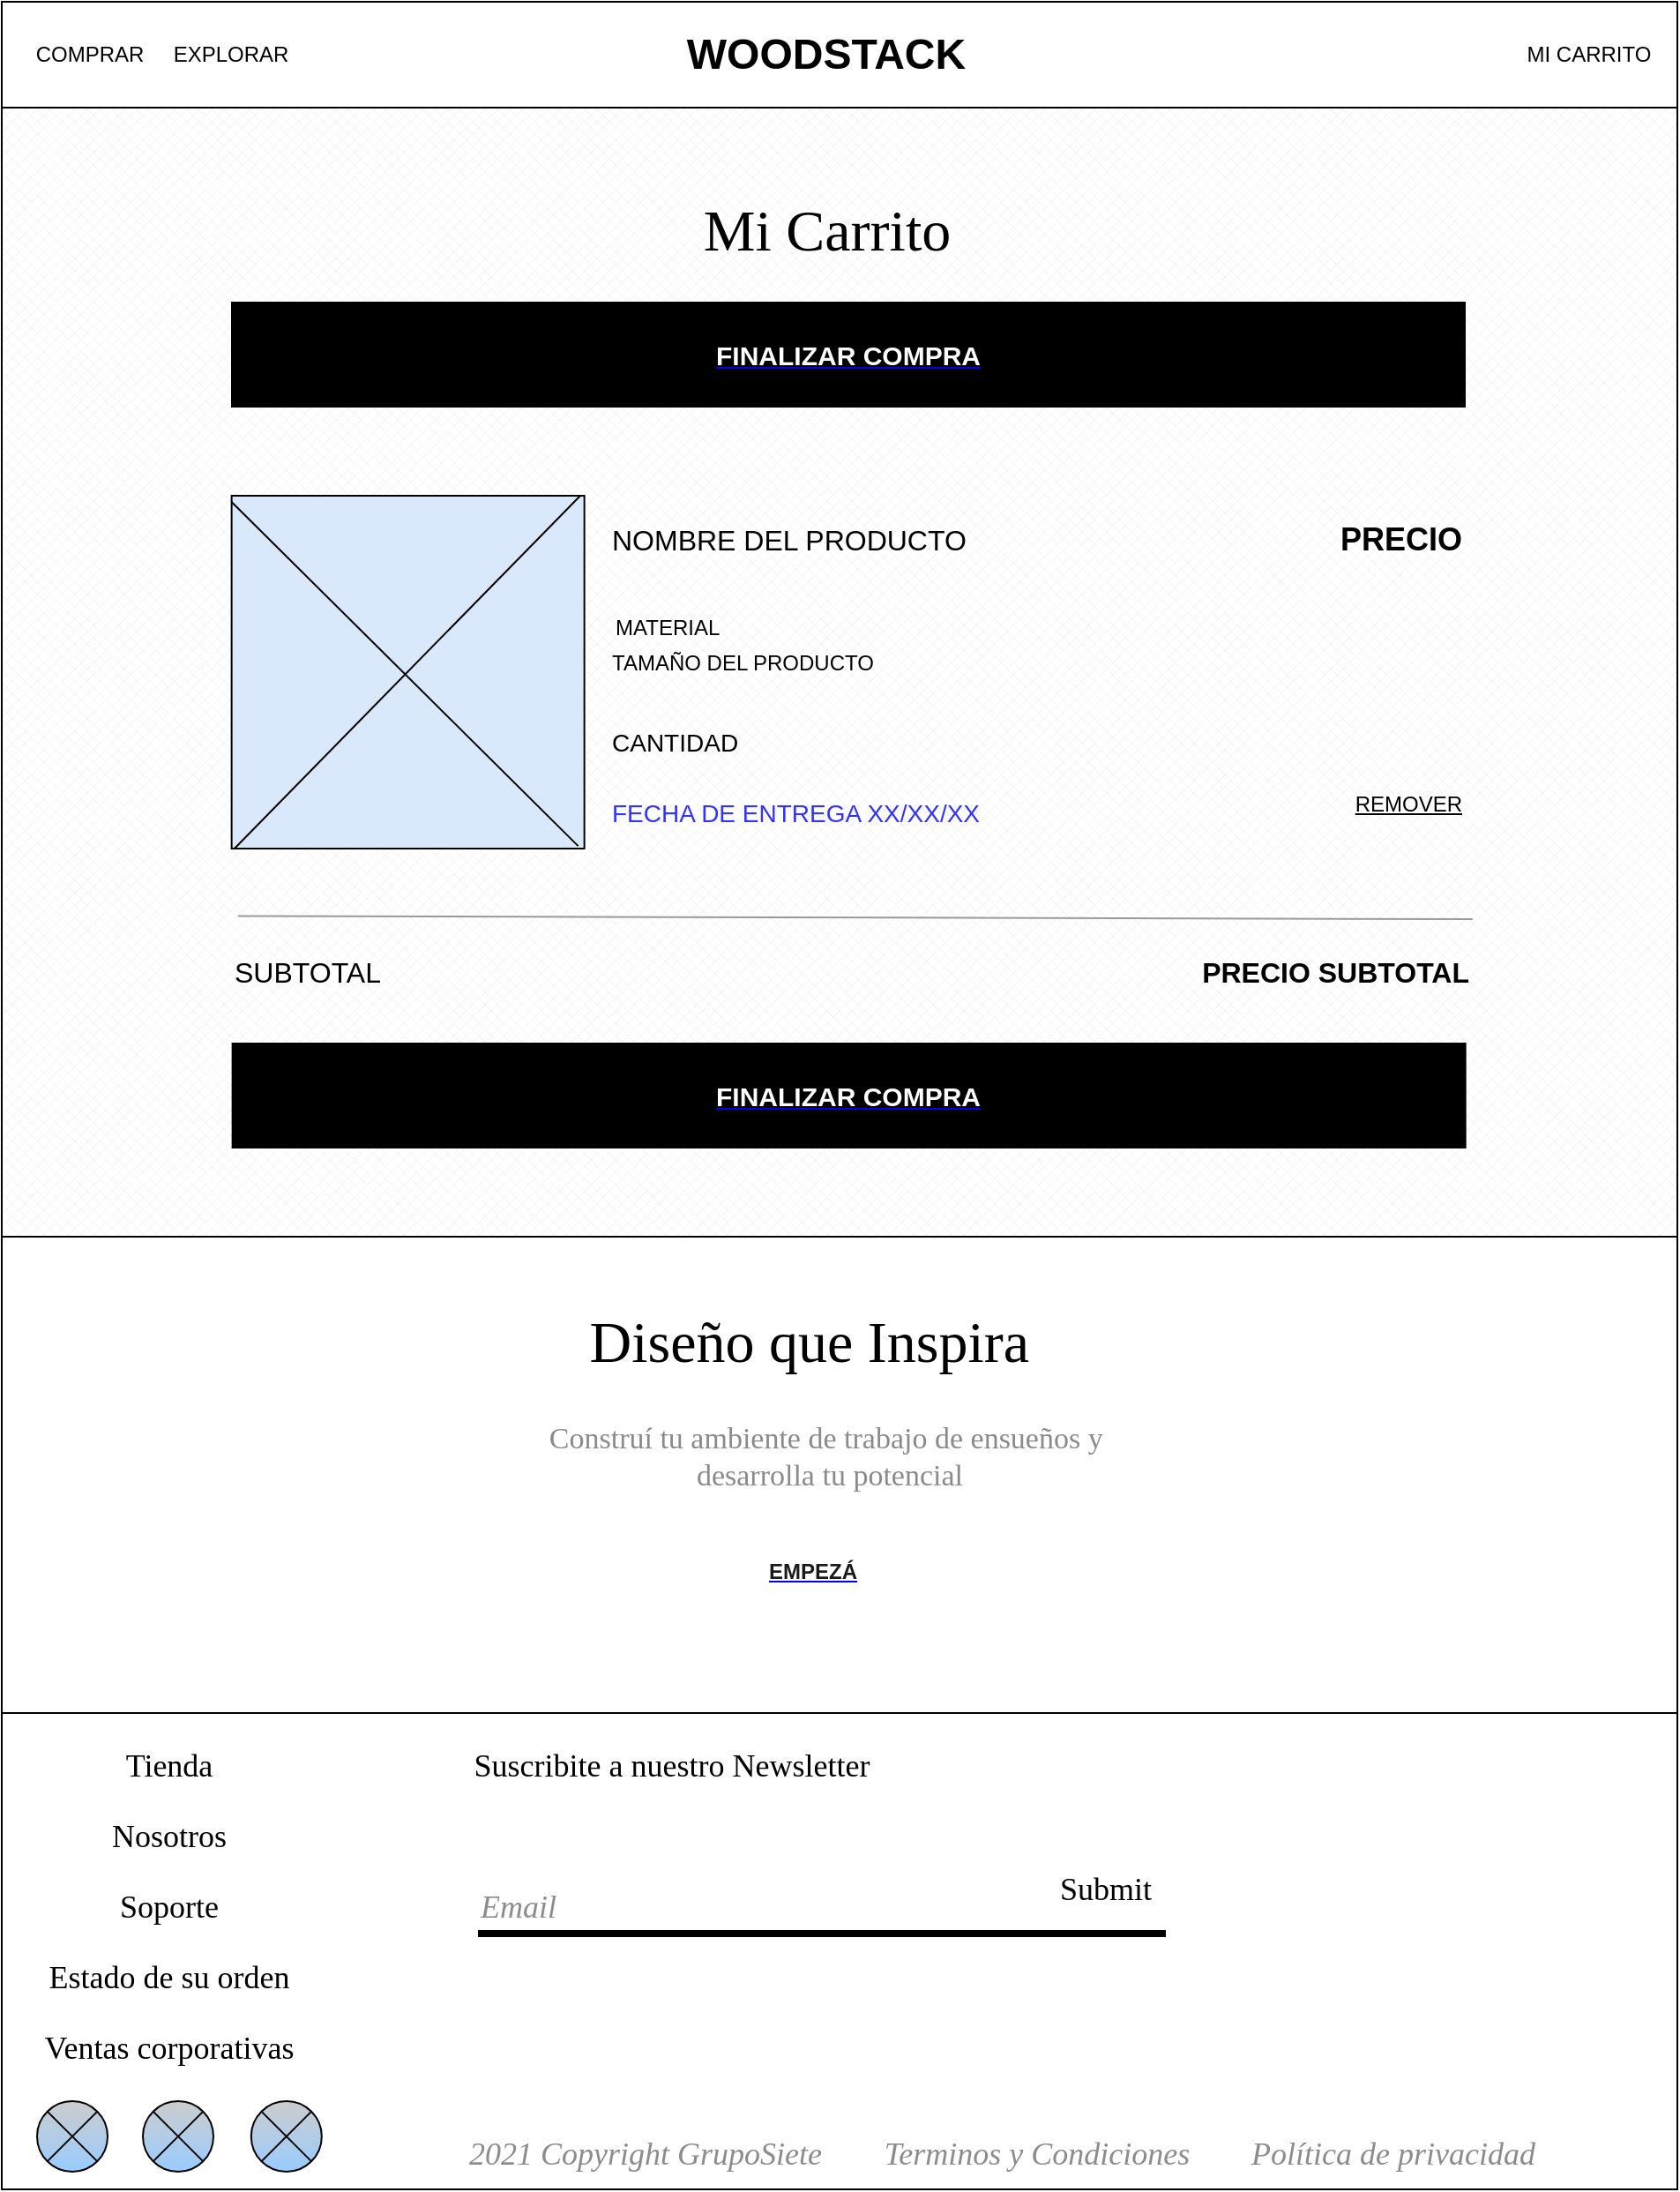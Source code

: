 <mxfile version="15.0.6" type="github"><diagram id="USe4JFsGSa7sNYRFQ6wo" name="Page-1"><mxGraphModel dx="2586" dy="964" grid="1" gridSize="10" guides="1" tooltips="1" connect="1" arrows="1" fold="1" page="1" pageScale="1" pageWidth="850" pageHeight="1100" math="0" shadow="0"><root><mxCell id="0"/><mxCell id="1" parent="0"/><mxCell id="Z_aT51mVQ_p7hwiLcuFR-1" value="" style="rounded=0;whiteSpace=wrap;html=1;" parent="1" vertex="1"><mxGeometry x="-100" width="950" height="60" as="geometry"/></mxCell><mxCell id="Z_aT51mVQ_p7hwiLcuFR-2" value="MI CARRITO&lt;br&gt;" style="text;html=1;strokeColor=none;fillColor=none;align=center;verticalAlign=middle;whiteSpace=wrap;rounded=0;" parent="1" vertex="1"><mxGeometry x="760" y="20" width="80" height="20" as="geometry"/></mxCell><mxCell id="Z_aT51mVQ_p7hwiLcuFR-3" value="&lt;h1&gt;WOODSTACK&lt;/h1&gt;" style="text;html=1;strokeColor=none;fillColor=none;align=center;verticalAlign=middle;whiteSpace=wrap;rounded=0;" parent="1" vertex="1"><mxGeometry x="280" y="15" width="175" height="30" as="geometry"/></mxCell><mxCell id="Z_aT51mVQ_p7hwiLcuFR-4" value="COMPRAR" style="text;html=1;strokeColor=none;fillColor=none;align=center;verticalAlign=middle;whiteSpace=wrap;rounded=0;" parent="1" vertex="1"><mxGeometry x="-90" y="20" width="80" height="20" as="geometry"/></mxCell><mxCell id="Z_aT51mVQ_p7hwiLcuFR-5" value="EXPLORAR" style="text;html=1;strokeColor=none;fillColor=none;align=center;verticalAlign=middle;whiteSpace=wrap;rounded=0;" parent="1" vertex="1"><mxGeometry x="-10" y="20" width="80" height="20" as="geometry"/></mxCell><mxCell id="Z_aT51mVQ_p7hwiLcuFR-12" value="" style="verticalLabelPosition=bottom;verticalAlign=top;html=1;shape=mxgraph.basic.patternFillRect;fillStyle=diagGrid;step=5;fillStrokeWidth=0.2;fillStrokeColor=#dddddd;" parent="1" vertex="1"><mxGeometry x="-100" y="60" width="950" height="640" as="geometry"/></mxCell><mxCell id="Z_aT51mVQ_p7hwiLcuFR-13" value="Mi Carrito" style="text;strokeColor=none;fillColor=none;html=1;fontSize=33;fontStyle=0;verticalAlign=middle;align=center;fontFamily=Lucida Console;whiteSpace=wrap;" parent="1" vertex="1"><mxGeometry x="195.63" y="110" width="343.75" height="40" as="geometry"/></mxCell><UserObject label="&lt;font color=&quot;#ffffff&quot;&gt;&lt;span style=&quot;font-size: 15px ; background-color: rgb(0 , 0 , 0)&quot;&gt;&lt;b&gt;FINALIZAR COMPRA&lt;/b&gt;&lt;/span&gt;&lt;/font&gt;" link="https://www.draw.io" id="Z_aT51mVQ_p7hwiLcuFR-16"><mxCell style="text;html=1;strokeColor=none;whiteSpace=wrap;align=center;verticalAlign=middle;fontColor=#0000EE;fontStyle=4;fillColor=#000000;" parent="1" vertex="1"><mxGeometry x="30" y="170" width="700" height="60" as="geometry"/></mxCell></UserObject><mxCell id="Z_aT51mVQ_p7hwiLcuFR-20" value="" style="rounded=0;whiteSpace=wrap;html=1;" parent="1" vertex="1"><mxGeometry x="-100" y="700" width="950" height="270" as="geometry"/></mxCell><mxCell id="Z_aT51mVQ_p7hwiLcuFR-21" value="Diseño que Inspira&amp;nbsp;" style="text;html=1;strokeColor=none;fillColor=none;align=center;verticalAlign=middle;whiteSpace=wrap;rounded=0;fontSize=33;fontFamily=Lucida Console;" parent="1" vertex="1"><mxGeometry x="230.32" y="740" width="264.37" height="40" as="geometry"/></mxCell><mxCell id="Z_aT51mVQ_p7hwiLcuFR-22" value="Construí tu ambiente de trabajo de ensueños &lt;span style=&quot;white-space: pre ; font-size: 17px&quot;&gt;y &lt;br/&gt;desarrolla tu potencial&lt;/span&gt;" style="text;html=1;strokeColor=none;fillColor=none;align=center;verticalAlign=middle;whiteSpace=wrap;rounded=0;fontFamily=Tahoma;fontSize=17;fontColor=#8A8A8A;" parent="1" vertex="1"><mxGeometry x="184.38" y="790" width="371.24" height="70" as="geometry"/></mxCell><UserObject label="&lt;font color=&quot;#1a1a1a&quot;&gt;&lt;b&gt;EMPEZÁ&lt;/b&gt;&lt;/font&gt;" link="https://www.draw.io" id="Z_aT51mVQ_p7hwiLcuFR-23"><mxCell style="text;html=1;strokeColor=none;fillColor=none;whiteSpace=wrap;align=center;verticalAlign=middle;fontColor=#0000EE;fontStyle=4;" parent="1" vertex="1"><mxGeometry x="199.99" y="870" width="320" height="40" as="geometry"/></mxCell></UserObject><mxCell id="Z_aT51mVQ_p7hwiLcuFR-68" value="" style="rounded=0;whiteSpace=wrap;html=1;" parent="1" vertex="1"><mxGeometry x="-100" y="970" width="950" height="270" as="geometry"/></mxCell><mxCell id="Z_aT51mVQ_p7hwiLcuFR-69" value="Tienda" style="text;html=1;strokeColor=none;fillColor=none;align=center;verticalAlign=middle;whiteSpace=wrap;rounded=0;fontSize=18;fontFamily=Lucida Console;" parent="1" vertex="1"><mxGeometry x="-100" y="980" width="190" height="40" as="geometry"/></mxCell><mxCell id="Z_aT51mVQ_p7hwiLcuFR-70" value="Nosotros" style="text;html=1;strokeColor=none;fillColor=none;align=center;verticalAlign=middle;whiteSpace=wrap;rounded=0;fontSize=18;fontFamily=Lucida Console;" parent="1" vertex="1"><mxGeometry x="-100" y="1020" width="190" height="40" as="geometry"/></mxCell><mxCell id="Z_aT51mVQ_p7hwiLcuFR-71" value="Soporte" style="text;html=1;strokeColor=none;fillColor=none;align=center;verticalAlign=middle;whiteSpace=wrap;rounded=0;fontSize=18;fontFamily=Lucida Console;" parent="1" vertex="1"><mxGeometry x="-100" y="1060" width="190" height="40" as="geometry"/></mxCell><mxCell id="Z_aT51mVQ_p7hwiLcuFR-72" value="Estado de su orden" style="text;html=1;strokeColor=none;fillColor=none;align=center;verticalAlign=middle;whiteSpace=wrap;rounded=0;fontSize=18;fontFamily=Lucida Console;" parent="1" vertex="1"><mxGeometry x="-100" y="1100" width="190" height="40" as="geometry"/></mxCell><mxCell id="Z_aT51mVQ_p7hwiLcuFR-73" value="Ventas corporativas" style="text;html=1;strokeColor=none;fillColor=none;align=center;verticalAlign=middle;whiteSpace=wrap;rounded=0;fontSize=18;fontFamily=Lucida Console;" parent="1" vertex="1"><mxGeometry x="-100" y="1140" width="190" height="40" as="geometry"/></mxCell><mxCell id="Z_aT51mVQ_p7hwiLcuFR-74" value="" style="shape=sumEllipse;perimeter=ellipsePerimeter;whiteSpace=wrap;html=1;backgroundOutline=1;shadow=0;fontFamily=Lucida Console;fontSize=18;fontColor=#8A8A8A;fillColor=#CCCCCC;gradientColor=#99CCFF;align=left;" parent="1" vertex="1"><mxGeometry x="-80" y="1190" width="40" height="40" as="geometry"/></mxCell><mxCell id="Z_aT51mVQ_p7hwiLcuFR-75" value="" style="shape=sumEllipse;perimeter=ellipsePerimeter;whiteSpace=wrap;html=1;backgroundOutline=1;shadow=0;fontFamily=Lucida Console;fontSize=18;fontColor=#8A8A8A;fillColor=#CCCCCC;gradientColor=#99CCFF;align=left;" parent="1" vertex="1"><mxGeometry x="-20" y="1190" width="40" height="40" as="geometry"/></mxCell><mxCell id="Z_aT51mVQ_p7hwiLcuFR-76" value="" style="shape=sumEllipse;perimeter=ellipsePerimeter;whiteSpace=wrap;html=1;backgroundOutline=1;shadow=0;fontFamily=Lucida Console;fontSize=18;fontColor=#8A8A8A;fillColor=#CCCCCC;gradientColor=#99CCFF;align=left;" parent="1" vertex="1"><mxGeometry x="41.4" y="1190" width="40" height="40" as="geometry"/></mxCell><mxCell id="Z_aT51mVQ_p7hwiLcuFR-77" value="Suscribite a nuestro Newsletter" style="text;html=1;strokeColor=none;fillColor=none;align=center;verticalAlign=middle;whiteSpace=wrap;rounded=0;fontSize=18;fontFamily=Lucida Console;" parent="1" vertex="1"><mxGeometry x="150" y="980" width="260" height="40" as="geometry"/></mxCell><mxCell id="Z_aT51mVQ_p7hwiLcuFR-79" value="" style="line;strokeWidth=4;html=1;perimeter=backbonePerimeter;points=[];outlineConnect=0;shadow=0;fontFamily=Lucida Console;fontSize=18;fontColor=#8A8A8A;fillColor=#CCCCCC;gradientColor=#99CCFF;align=left;" parent="1" vertex="1"><mxGeometry x="170" y="1090" width="390" height="10" as="geometry"/></mxCell><mxCell id="Z_aT51mVQ_p7hwiLcuFR-81" value="Submit" style="text;html=1;strokeColor=none;fillColor=none;align=center;verticalAlign=middle;whiteSpace=wrap;rounded=0;fontSize=18;fontFamily=Lucida Console;" parent="1" vertex="1"><mxGeometry x="490.62" y="1050" width="70" height="40" as="geometry"/></mxCell><mxCell id="Z_aT51mVQ_p7hwiLcuFR-82" value="&lt;i&gt;&lt;font color=&quot;#8c8c8c&quot;&gt;Email&lt;/font&gt;&lt;/i&gt;" style="text;html=1;strokeColor=none;fillColor=none;align=center;verticalAlign=middle;whiteSpace=wrap;rounded=0;fontSize=18;fontFamily=Lucida Console;" parent="1" vertex="1"><mxGeometry x="165" y="1070" width="55.63" height="20" as="geometry"/></mxCell><mxCell id="Z_aT51mVQ_p7hwiLcuFR-86" value="&lt;i&gt;&lt;font color=&quot;#8c8c8c&quot;&gt;2021 Copyright GrupoSiete&lt;/font&gt;&lt;/i&gt;" style="text;html=1;strokeColor=none;fillColor=none;align=center;verticalAlign=middle;whiteSpace=wrap;rounded=0;fontSize=18;fontFamily=Lucida Console;" parent="1" vertex="1"><mxGeometry x="150" y="1210" width="230" height="20" as="geometry"/></mxCell><mxCell id="Z_aT51mVQ_p7hwiLcuFR-87" value="&lt;i&gt;&lt;font color=&quot;#8c8c8c&quot;&gt;Terminos y Condiciones&lt;br&gt;&lt;/font&gt;&lt;/i&gt;" style="text;html=1;strokeColor=none;fillColor=none;align=center;verticalAlign=middle;whiteSpace=wrap;rounded=0;fontSize=18;fontFamily=Lucida Console;" parent="1" vertex="1"><mxGeometry x="392.18" y="1210" width="190" height="20" as="geometry"/></mxCell><mxCell id="Z_aT51mVQ_p7hwiLcuFR-88" value="&lt;i&gt;&lt;font color=&quot;#8c8c8c&quot;&gt;Política de privacidad&lt;br&gt;&lt;/font&gt;&lt;/i&gt;" style="text;html=1;strokeColor=none;fillColor=none;align=center;verticalAlign=middle;whiteSpace=wrap;rounded=0;fontSize=18;fontFamily=Lucida Console;" parent="1" vertex="1"><mxGeometry x="594.37" y="1210" width="190" height="20" as="geometry"/></mxCell><mxCell id="BGd9HoIwWbO7WTQM1qGz-2" value="" style="whiteSpace=wrap;html=1;aspect=fixed;fillColor=#dae8fc;" vertex="1" parent="1"><mxGeometry x="30.32" y="280" width="200" height="200" as="geometry"/></mxCell><mxCell id="BGd9HoIwWbO7WTQM1qGz-10" value="&lt;font style=&quot;font-size: 16px&quot;&gt;NOMBRE DEL PRODUCTO&lt;/font&gt;" style="text;html=1;strokeColor=none;fillColor=none;align=left;verticalAlign=middle;whiteSpace=wrap;rounded=0;" vertex="1" parent="1"><mxGeometry x="244.13" y="275" width="227.82" height="60" as="geometry"/></mxCell><mxCell id="BGd9HoIwWbO7WTQM1qGz-11" value="&lt;span&gt;TAMAÑO DEL PRODUCTO&lt;/span&gt;" style="text;html=1;strokeColor=none;fillColor=none;align=left;verticalAlign=middle;whiteSpace=wrap;rounded=0;" vertex="1" parent="1"><mxGeometry x="244.13" y="350" width="223.92" height="50" as="geometry"/></mxCell><mxCell id="BGd9HoIwWbO7WTQM1qGz-12" value="&lt;span style=&quot;font-size: 14px&quot;&gt;CANTIDAD&lt;/span&gt;" style="text;html=1;strokeColor=none;fillColor=none;align=left;verticalAlign=middle;whiteSpace=wrap;rounded=0;" vertex="1" parent="1"><mxGeometry x="244.13" y="390" width="227.82" height="60" as="geometry"/></mxCell><mxCell id="BGd9HoIwWbO7WTQM1qGz-14" value="MATERIAL" style="text;html=1;strokeColor=none;fillColor=none;align=left;verticalAlign=middle;whiteSpace=wrap;rounded=0;" vertex="1" parent="1"><mxGeometry x="246.08" y="330" width="223.92" height="50" as="geometry"/></mxCell><mxCell id="BGd9HoIwWbO7WTQM1qGz-17" value="&lt;b&gt;&lt;font style=&quot;font-size: 18px&quot;&gt;PRECIO&lt;/font&gt;&lt;/b&gt;" style="text;html=1;strokeColor=none;fillColor=none;align=right;verticalAlign=middle;whiteSpace=wrap;rounded=0;" vertex="1" parent="1"><mxGeometry x="506.08" y="280" width="223.92" height="50" as="geometry"/></mxCell><mxCell id="BGd9HoIwWbO7WTQM1qGz-18" value="&lt;u&gt;REMOVER&lt;/u&gt;" style="text;html=1;strokeColor=none;fillColor=none;align=right;verticalAlign=middle;whiteSpace=wrap;rounded=0;" vertex="1" parent="1"><mxGeometry x="506.08" y="430" width="223.92" height="50" as="geometry"/></mxCell><mxCell id="BGd9HoIwWbO7WTQM1qGz-19" value="&lt;span style=&quot;font-size: 14px&quot;&gt;&lt;font color=&quot;#3333ff&quot;&gt;FECHA DE ENTREGA XX/XX/XX&lt;/font&gt;&lt;/span&gt;" style="text;html=1;strokeColor=none;fillColor=none;align=left;verticalAlign=middle;whiteSpace=wrap;rounded=0;" vertex="1" parent="1"><mxGeometry x="244.13" y="430" width="227.82" height="60" as="geometry"/></mxCell><mxCell id="BGd9HoIwWbO7WTQM1qGz-20" value="" style="endArrow=none;html=1;exitX=0.139;exitY=0.656;exitDx=0;exitDy=0;exitPerimeter=0;" edge="1" parent="1" source="Z_aT51mVQ_p7hwiLcuFR-12"><mxGeometry width="50" height="50" relative="1" as="geometry"><mxPoint x="330" y="610" as="sourcePoint"/><mxPoint x="228" y="280" as="targetPoint"/></mxGeometry></mxCell><mxCell id="BGd9HoIwWbO7WTQM1qGz-21" value="" style="endArrow=none;html=1;exitX=0.137;exitY=0.349;exitDx=0;exitDy=0;exitPerimeter=0;entryX=0.344;entryY=0.654;entryDx=0;entryDy=0;entryPerimeter=0;" edge="1" parent="1" source="Z_aT51mVQ_p7hwiLcuFR-12" target="Z_aT51mVQ_p7hwiLcuFR-12"><mxGeometry width="50" height="50" relative="1" as="geometry"><mxPoint x="330" y="590" as="sourcePoint"/><mxPoint x="380" y="540" as="targetPoint"/></mxGeometry></mxCell><mxCell id="BGd9HoIwWbO7WTQM1qGz-22" value="" style="endArrow=none;html=1;exitX=0.141;exitY=0.716;exitDx=0;exitDy=0;exitPerimeter=0;entryX=1;entryY=0;entryDx=0;entryDy=0;strokeColor=#999999;jumpSize=16;" edge="1" parent="1" source="Z_aT51mVQ_p7hwiLcuFR-12" target="BGd9HoIwWbO7WTQM1qGz-24"><mxGeometry width="50" height="50" relative="1" as="geometry"><mxPoint x="330" y="590" as="sourcePoint"/><mxPoint x="380" y="540" as="targetPoint"/></mxGeometry></mxCell><mxCell id="BGd9HoIwWbO7WTQM1qGz-23" value="&lt;span style=&quot;font-size: 16px&quot;&gt;SUBTOTAL&lt;/span&gt;&lt;span style=&quot;color: rgba(0 , 0 , 0 , 0) ; font-family: monospace ; font-size: 0px&quot;&gt;%3CmxGraphModel%3E%3Croot%3E%3CmxCell%20id%3D%220%22%2F%3E%3CmxCell%20id%3D%221%22%20parent%3D%220%22%2F%3E%3CmxCell%20id%3D%222%22%20value%3D%22%26lt%3Bfont%20style%3D%26quot%3Bfont-size%3A%2016px%26quot%3B%26gt%3BNOMBRE%20DEL%20PRODUCTO%26lt%3B%2Ffont%26gt%3B%22%20style%3D%22text%3Bhtml%3D1%3BstrokeColor%3Dnone%3BfillColor%3Dnone%3Balign%3Dleft%3BverticalAlign%3Dmiddle%3BwhiteSpace%3Dwrap%3Brounded%3D0%3B%22%20vertex%3D%221%22%20parent%3D%221%22%3E%3CmxGeometry%20x%3D%22244.13%22%20y%3D%22275%22%20width%3D%22227.82%22%20height%3D%2260%22%20as%3D%22geometry%22%2F%3E%3C%2FmxCell%3E%3C%2Froot%3E%3C%2FmxGraphModel%3E&lt;/span&gt;" style="text;html=1;strokeColor=none;fillColor=none;align=left;verticalAlign=middle;whiteSpace=wrap;rounded=0;" vertex="1" parent="1"><mxGeometry x="30" y="520" width="227.82" height="60" as="geometry"/></mxCell><mxCell id="BGd9HoIwWbO7WTQM1qGz-24" value="&lt;span style=&quot;font-size: 16px&quot;&gt;&lt;b&gt;PRECIO SUBTOTAL&lt;/b&gt;&lt;/span&gt;" style="text;html=1;strokeColor=none;fillColor=none;align=right;verticalAlign=middle;whiteSpace=wrap;rounded=0;" vertex="1" parent="1"><mxGeometry x="506.08" y="520" width="227.82" height="60" as="geometry"/></mxCell><UserObject label="&lt;font color=&quot;#ffffff&quot;&gt;&lt;span style=&quot;font-size: 15px ; background-color: rgb(0 , 0 , 0)&quot;&gt;&lt;b&gt;FINALIZAR COMPRA&lt;/b&gt;&lt;/span&gt;&lt;/font&gt;" link="https://www.draw.io" id="BGd9HoIwWbO7WTQM1qGz-26"><mxCell style="text;html=1;strokeColor=none;whiteSpace=wrap;align=center;verticalAlign=middle;fontColor=#0000EE;fontStyle=4;fillColor=#000000;" vertex="1" parent="1"><mxGeometry x="30.32" y="590" width="700" height="60" as="geometry"/></mxCell></UserObject></root></mxGraphModel></diagram></mxfile>